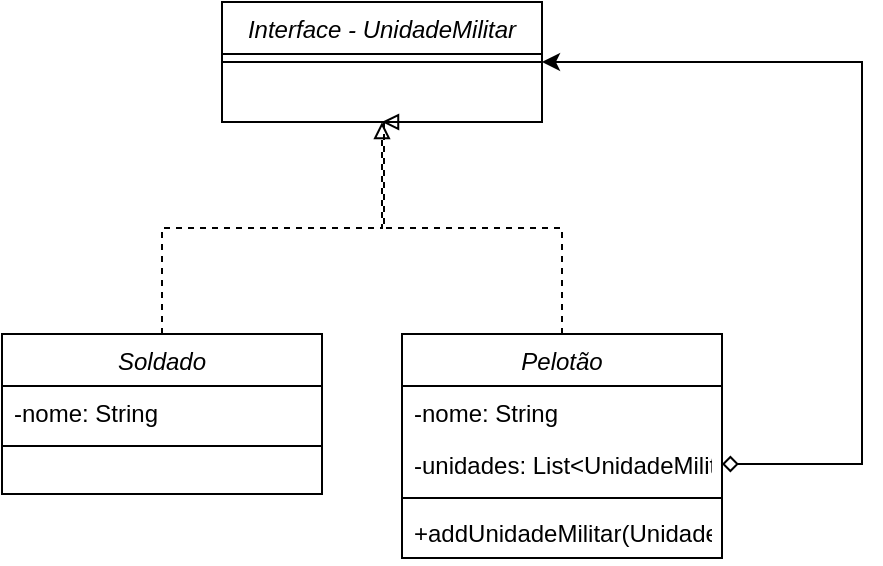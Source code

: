 <mxfile version="23.1.7" type="device">
  <diagram id="C5RBs43oDa-KdzZeNtuy" name="Page-1">
    <mxGraphModel dx="880" dy="431" grid="1" gridSize="10" guides="1" tooltips="1" connect="1" arrows="1" fold="1" page="1" pageScale="1" pageWidth="827" pageHeight="1169" math="0" shadow="0">
      <root>
        <mxCell id="WIyWlLk6GJQsqaUBKTNV-0" />
        <mxCell id="WIyWlLk6GJQsqaUBKTNV-1" parent="WIyWlLk6GJQsqaUBKTNV-0" />
        <mxCell id="zkfFHV4jXpPFQw0GAbJ--0" value="Interface - UnidadeMilitar" style="swimlane;fontStyle=2;align=center;verticalAlign=top;childLayout=stackLayout;horizontal=1;startSize=26;horizontalStack=0;resizeParent=1;resizeLast=0;collapsible=1;marginBottom=0;rounded=0;shadow=0;strokeWidth=1;" parent="WIyWlLk6GJQsqaUBKTNV-1" vertex="1">
          <mxGeometry x="420" y="90" width="160" height="60" as="geometry">
            <mxRectangle x="230" y="140" width="160" height="26" as="alternateBounds" />
          </mxGeometry>
        </mxCell>
        <mxCell id="zkfFHV4jXpPFQw0GAbJ--4" value="" style="line;html=1;strokeWidth=1;align=left;verticalAlign=middle;spacingTop=-1;spacingLeft=3;spacingRight=3;rotatable=0;labelPosition=right;points=[];portConstraint=eastwest;" parent="zkfFHV4jXpPFQw0GAbJ--0" vertex="1">
          <mxGeometry y="26" width="160" height="8" as="geometry" />
        </mxCell>
        <mxCell id="u-uLcRMP5u-_Z6Xl5lDp-13" style="edgeStyle=orthogonalEdgeStyle;rounded=0;orthogonalLoop=1;jettySize=auto;html=1;dashed=1;endArrow=block;endFill=0;" parent="WIyWlLk6GJQsqaUBKTNV-1" source="u-uLcRMP5u-_Z6Xl5lDp-2" edge="1">
          <mxGeometry relative="1" as="geometry">
            <mxPoint x="500" y="150" as="targetPoint" />
            <Array as="points">
              <mxPoint x="590" y="203" />
              <mxPoint x="501" y="203" />
            </Array>
          </mxGeometry>
        </mxCell>
        <mxCell id="u-uLcRMP5u-_Z6Xl5lDp-2" value="Pelotão" style="swimlane;fontStyle=2;align=center;verticalAlign=top;childLayout=stackLayout;horizontal=1;startSize=26;horizontalStack=0;resizeParent=1;resizeLast=0;collapsible=1;marginBottom=0;rounded=0;shadow=0;strokeWidth=1;" parent="WIyWlLk6GJQsqaUBKTNV-1" vertex="1">
          <mxGeometry x="510" y="256" width="160" height="112" as="geometry">
            <mxRectangle x="230" y="140" width="160" height="26" as="alternateBounds" />
          </mxGeometry>
        </mxCell>
        <mxCell id="u-uLcRMP5u-_Z6Xl5lDp-3" value="-nome: String" style="text;align=left;verticalAlign=top;spacingLeft=4;spacingRight=4;overflow=hidden;rotatable=0;points=[[0,0.5],[1,0.5]];portConstraint=eastwest;" parent="u-uLcRMP5u-_Z6Xl5lDp-2" vertex="1">
          <mxGeometry y="26" width="160" height="26" as="geometry" />
        </mxCell>
        <mxCell id="u-uLcRMP5u-_Z6Xl5lDp-5" value="-unidades: List&lt;UnidadeMilitar&gt;" style="text;align=left;verticalAlign=top;spacingLeft=4;spacingRight=4;overflow=hidden;rotatable=0;points=[[0,0.5],[1,0.5]];portConstraint=eastwest;" parent="u-uLcRMP5u-_Z6Xl5lDp-2" vertex="1">
          <mxGeometry y="52" width="160" height="26" as="geometry" />
        </mxCell>
        <mxCell id="u-uLcRMP5u-_Z6Xl5lDp-4" value="" style="line;html=1;strokeWidth=1;align=left;verticalAlign=middle;spacingTop=-1;spacingLeft=3;spacingRight=3;rotatable=0;labelPosition=right;points=[];portConstraint=eastwest;" parent="u-uLcRMP5u-_Z6Xl5lDp-2" vertex="1">
          <mxGeometry y="78" width="160" height="8" as="geometry" />
        </mxCell>
        <mxCell id="u-uLcRMP5u-_Z6Xl5lDp-6" value="+addUnidadeMilitar(UnidadeMilitar)" style="text;align=left;verticalAlign=top;spacingLeft=4;spacingRight=4;overflow=hidden;rotatable=0;points=[[0,0.5],[1,0.5]];portConstraint=eastwest;" parent="u-uLcRMP5u-_Z6Xl5lDp-2" vertex="1">
          <mxGeometry y="86" width="160" height="26" as="geometry" />
        </mxCell>
        <mxCell id="u-uLcRMP5u-_Z6Xl5lDp-11" style="edgeStyle=orthogonalEdgeStyle;rounded=0;orthogonalLoop=1;jettySize=auto;html=1;entryX=0.5;entryY=1;entryDx=0;entryDy=0;dashed=1;endArrow=block;endFill=0;" parent="WIyWlLk6GJQsqaUBKTNV-1" source="u-uLcRMP5u-_Z6Xl5lDp-8" target="zkfFHV4jXpPFQw0GAbJ--0" edge="1">
          <mxGeometry relative="1" as="geometry" />
        </mxCell>
        <mxCell id="u-uLcRMP5u-_Z6Xl5lDp-8" value="Soldado" style="swimlane;fontStyle=2;align=center;verticalAlign=top;childLayout=stackLayout;horizontal=1;startSize=26;horizontalStack=0;resizeParent=1;resizeLast=0;collapsible=1;marginBottom=0;rounded=0;shadow=0;strokeWidth=1;" parent="WIyWlLk6GJQsqaUBKTNV-1" vertex="1">
          <mxGeometry x="310" y="256" width="160" height="80" as="geometry">
            <mxRectangle x="230" y="140" width="160" height="26" as="alternateBounds" />
          </mxGeometry>
        </mxCell>
        <mxCell id="u-uLcRMP5u-_Z6Xl5lDp-9" value="-nome: String" style="text;align=left;verticalAlign=top;spacingLeft=4;spacingRight=4;overflow=hidden;rotatable=0;points=[[0,0.5],[1,0.5]];portConstraint=eastwest;" parent="u-uLcRMP5u-_Z6Xl5lDp-8" vertex="1">
          <mxGeometry y="26" width="160" height="26" as="geometry" />
        </mxCell>
        <mxCell id="u-uLcRMP5u-_Z6Xl5lDp-10" value="" style="line;html=1;strokeWidth=1;align=left;verticalAlign=middle;spacingTop=-1;spacingLeft=3;spacingRight=3;rotatable=0;labelPosition=right;points=[];portConstraint=eastwest;" parent="u-uLcRMP5u-_Z6Xl5lDp-8" vertex="1">
          <mxGeometry y="52" width="160" height="8" as="geometry" />
        </mxCell>
        <mxCell id="u-uLcRMP5u-_Z6Xl5lDp-14" style="edgeStyle=orthogonalEdgeStyle;rounded=0;orthogonalLoop=1;jettySize=auto;html=1;entryX=1;entryY=0.5;entryDx=0;entryDy=0;startArrow=diamond;startFill=0;" parent="WIyWlLk6GJQsqaUBKTNV-1" source="u-uLcRMP5u-_Z6Xl5lDp-5" target="zkfFHV4jXpPFQw0GAbJ--0" edge="1">
          <mxGeometry relative="1" as="geometry">
            <Array as="points">
              <mxPoint x="740" y="321" />
              <mxPoint x="740" y="120" />
            </Array>
          </mxGeometry>
        </mxCell>
      </root>
    </mxGraphModel>
  </diagram>
</mxfile>
